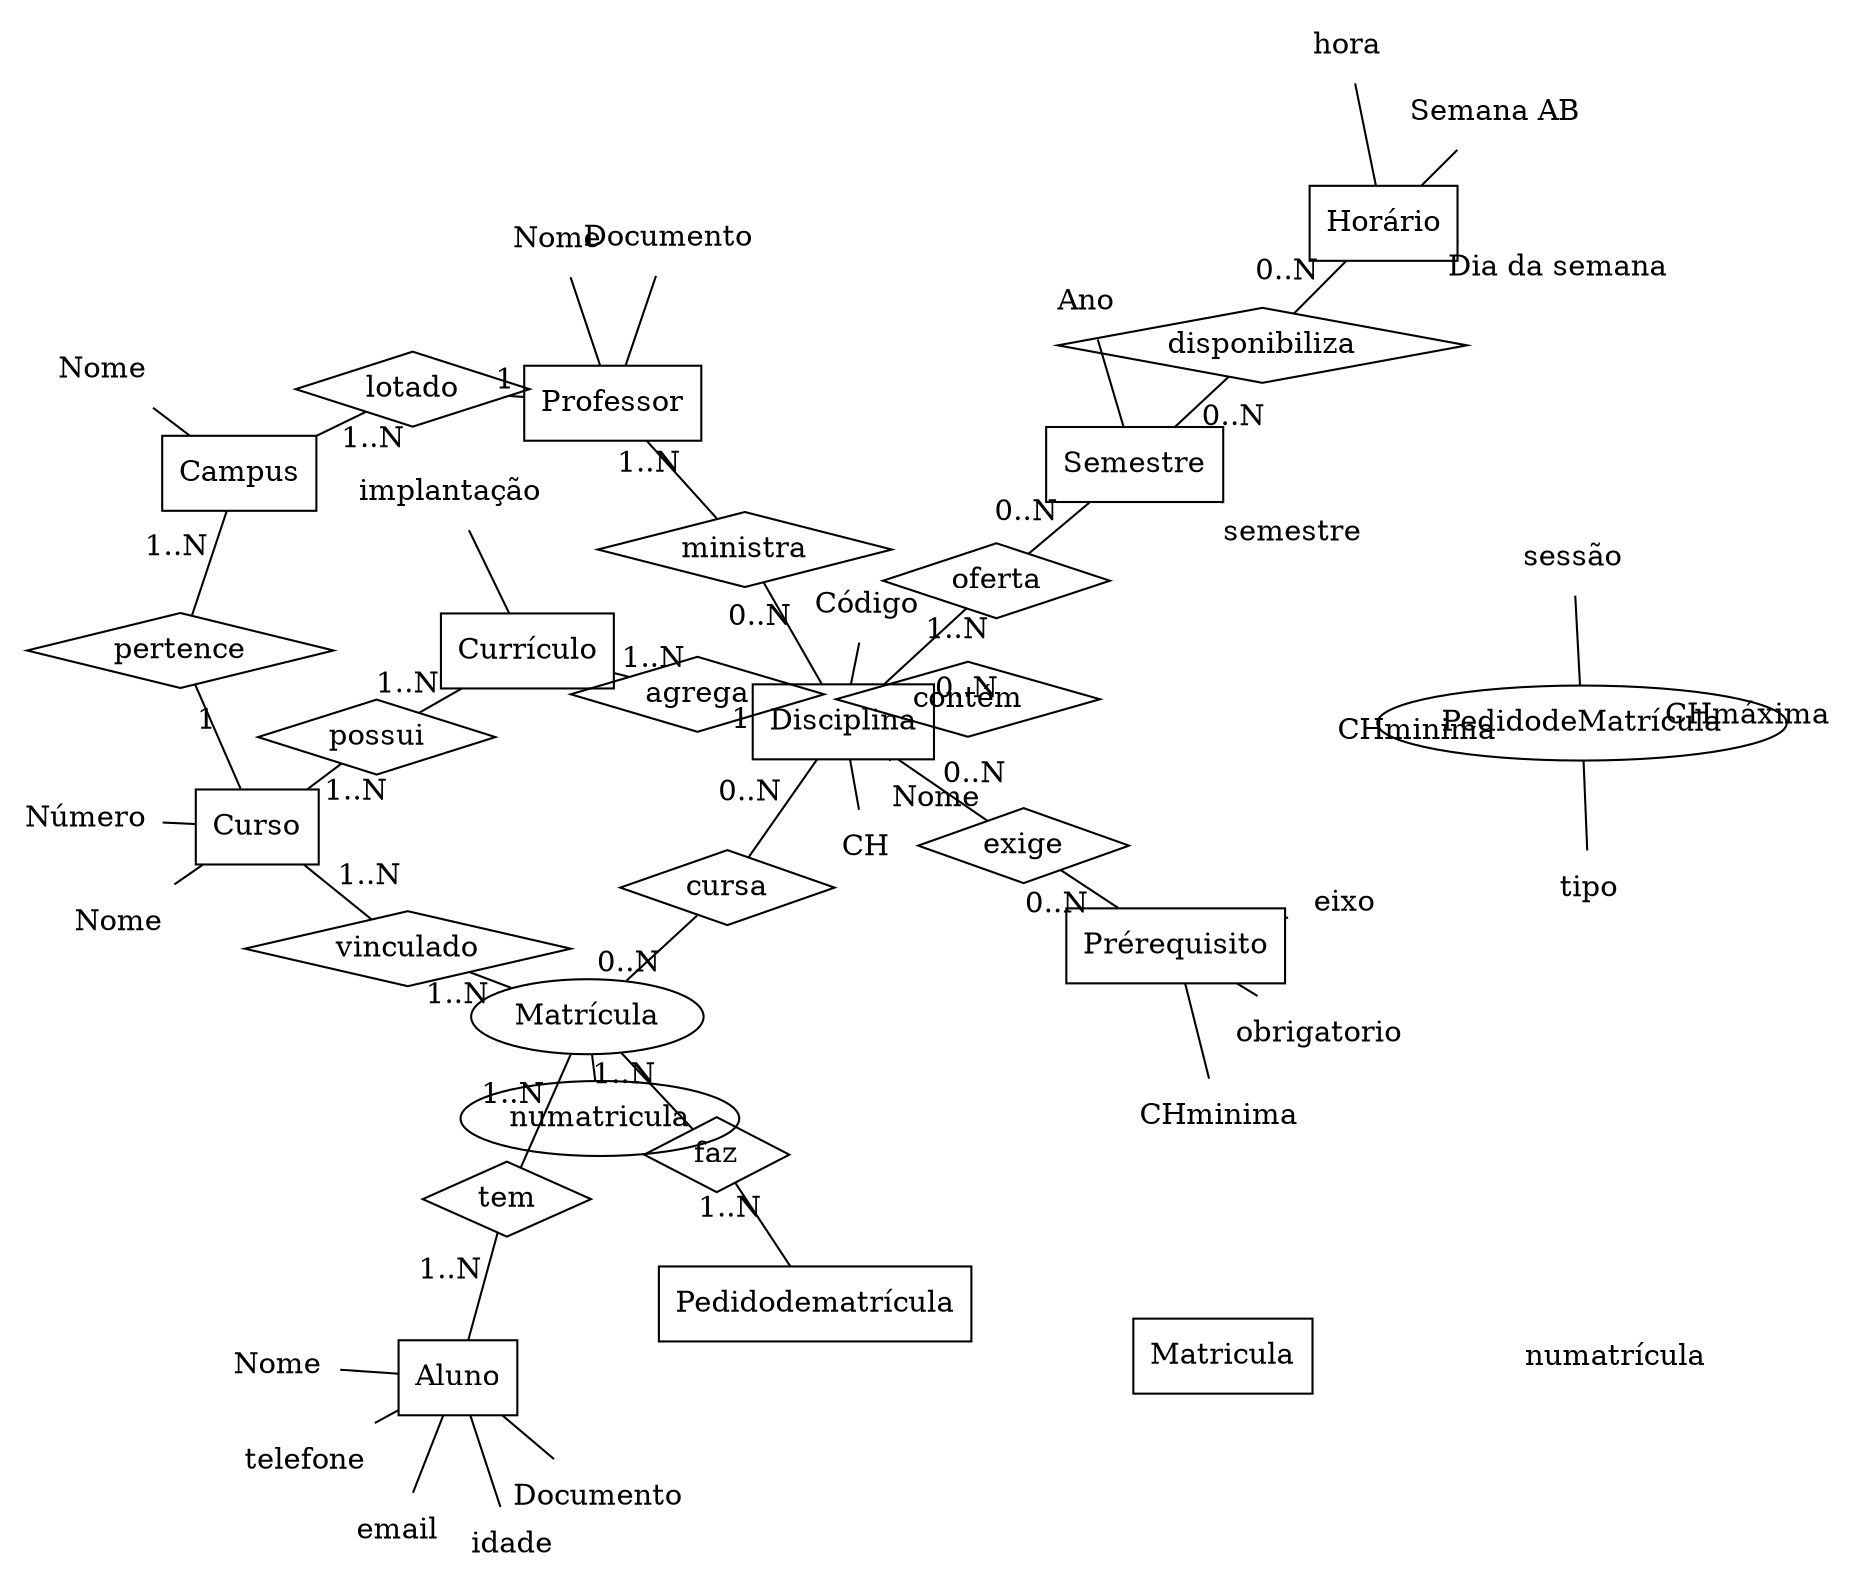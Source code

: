 graph diagrama {
layout = neato
// Entidades
Aluno [shape=record]
Matricula [shape=record]
Curso [shape=record]
Disciplina [shape=record]
Horário [shape=record]
Currículo [shape=record]
Campus [shape=record]
Semestre [shape=record]
Pedidodematrícula [shape=record]
Prérequisito [shape=record]
Professor [shape=record]
// Atributos
email [shape=plaintext]
telefone [shape=plaintext]
idade [shape=plaintext]
docaluno [shape=plaintext, label="Documento"]
NomeAluno [shape=plaintext,label="Nome"]
CH [shape=plaintext]
nomedisc [shape=plaintext, label="Nome"]
CHmínimapedido [shape=plaintext,label="CHminima"]
CHmáxima [shape=plaintext]
tipo [shape=plaintext]
sessão [shape=plaintext]
CódigoDisciplina [shape=plaintext,label="Código"]
numatrícula [shape=plaintext]
NomeCurso [shape=plaintext,label="Nome"]
numcurso [shape=plaintext, label="Número"]
nomecampus [shape=plaintext, label="Nome"]
NomeProfessor [shape=plaintext,label="Nome"]
docprof [shape=plaintext, label="Documento"]
SemanaAB [shape=plaintext,label="Semana AB"]
hora [shape=plaintext]
diadasem [shape=plaintext, label="Dia da semana"]
semestre [shape=plaintext]
Ano [shape=plaintext]
CHmínimaprereq [shape=plaintext,label="CHminima"]
obrigatorio [shape=plaintext]
eixo [shape=plaintext]
implantação [shape=plaintext]
//Relacionamentos
tem [shape=diamond]
faz [shape=diamond]
cursa [shape=diamond]
oferta [shape=diamond]
disponibiliza [shape=diamond]
contém [shape=diamond]
vinculado [shape=diamond]
ministra [shape=diamond]
exige [shape=diamond]
lotado [shape=diamond]
pertence [shape=diamond]
possui [shape=diamond]
agrega [shape=diamond]
//Ligações
Aluno -- idade
Aluno -- docaluno
Aluno -- telefone
Aluno -- email
Aluno -- tem [label="1..N"]
Aluno -- NomeAluno
Matrícula -- faz [label="1..N"]
Matrícula -- tem [label="1..N"]
Matrícula -- cursa [label="0..N"]
Matrícula -- vinculado [label="1..N"]
Matrícula -- numatricula
Pedidodematrícula -- faz [label="1..N"]
PedidodeMatrícula -- sessão
PedidodeMatrícula -- tipo
PedidodeMatrícula -- CHmáxima
PedidodeMatrícula -- CHmínimapedido
Semestre -- oferta [label="0..N"]
Semestre -- disponibiliza [label="0..N"]
Semestre -- semestre
Semestre -- Ano
Curso -- numcurso
Curso -- possui [label="1..N"]
Curso -- vinculado [label="1..N"]
Curso -- pertence [label="1"]
Curso -- NomeCurso
Currículo -- possui [label="1..N"]
Currículo -- agrega [label="1..N"]
Currículo -- implantação
Campus -- pertence [label="1..N"]
Campus -- lotado [label="1..N"]
Campus -- nomecampus
Disciplina -- oferta [label="1..N"]
Disciplina -- CH
Disciplina -- nomedisc
Disciplina -- CódigoDisciplina
Disciplina -- contém [label="0..N"]
Disciplina -- exige [label="0..N"]
Disciplina -- ministra [label="0..N"]
Disciplina -- agrega [label="1"]
Disciplina -- cursa [label="0..N"]
Horário -- hora
Horário -- disponibiliza [label="0..N"]
Horário -- diadasem
Horário -- SemanaAB
Professor -- lotado [label="1"]
Professor -- ministra [label="1..N"]
Professor -- NomeProfessor
Professor -- docprof
Prérequisito -- exige [label="0..N"]
Prérequisito -- obrigatorio
Prérequisito -- eixo
Prérequisito -- CHmínimaprereq
}
